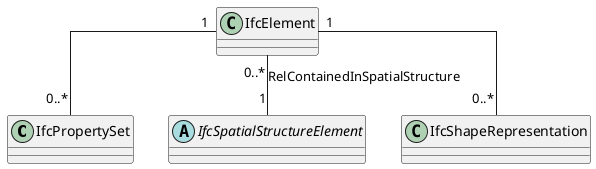 @startuml
'https://plantuml.com/class-diagram


skinparam linetype ortho

class IfcPropertySet
abstract class IfcSpatialStructureElement
class IfcShapeRepresentation
class IfcElement
IfcElement "1" -- "0..*" IfcPropertySet
IfcElement "0..*" -- "1" IfcSpatialStructureElement : RelContainedInSpatialStructure
IfcElement "1" -- "0..*" IfcShapeRepresentation


@enduml